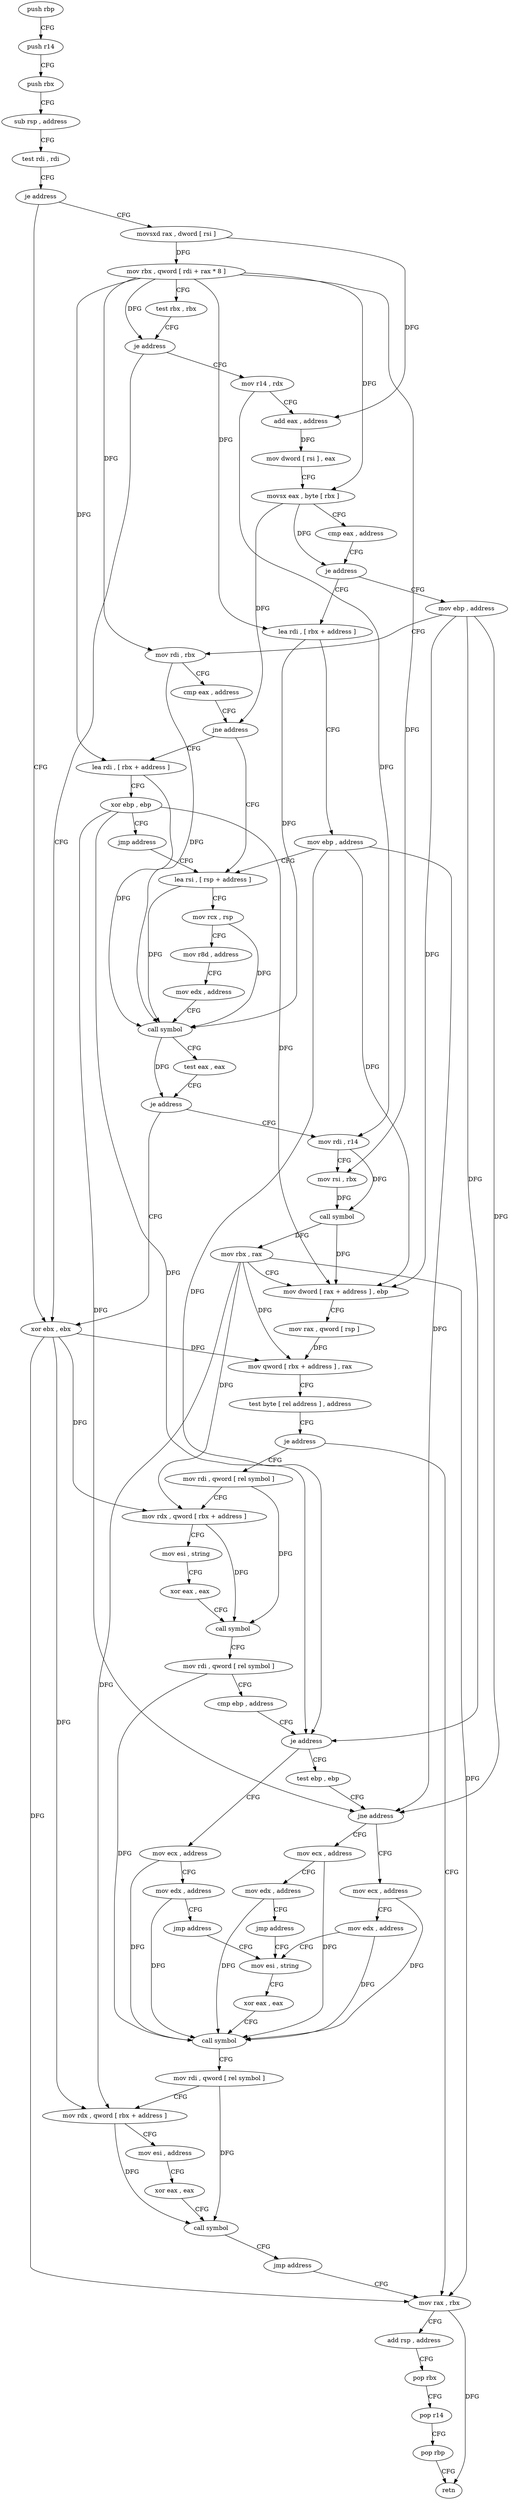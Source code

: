 digraph "func" {
"4252240" [label = "push rbp" ]
"4252241" [label = "push r14" ]
"4252243" [label = "push rbx" ]
"4252244" [label = "sub rsp , address" ]
"4252248" [label = "test rdi , rdi" ]
"4252251" [label = "je address" ]
"4252339" [label = "xor ebx , ebx" ]
"4252253" [label = "movsxd rax , dword [ rsi ]" ]
"4252341" [label = "mov rax , rbx" ]
"4252256" [label = "mov rbx , qword [ rdi + rax * 8 ]" ]
"4252260" [label = "test rbx , rbx" ]
"4252263" [label = "je address" ]
"4252265" [label = "mov r14 , rdx" ]
"4252268" [label = "add eax , address" ]
"4252271" [label = "mov dword [ rsi ] , eax" ]
"4252273" [label = "movsx eax , byte [ rbx ]" ]
"4252276" [label = "cmp eax , address" ]
"4252279" [label = "je address" ]
"4252302" [label = "lea rdi , [ rbx + address ]" ]
"4252281" [label = "mov ebp , address" ]
"4252306" [label = "mov ebp , address" ]
"4252311" [label = "lea rsi , [ rsp + address ]" ]
"4252286" [label = "mov rdi , rbx" ]
"4252289" [label = "cmp eax , address" ]
"4252292" [label = "jne address" ]
"4252294" [label = "lea rdi , [ rbx + address ]" ]
"4252353" [label = "mov rdi , r14" ]
"4252356" [label = "mov rsi , rbx" ]
"4252359" [label = "call symbol" ]
"4252364" [label = "mov rbx , rax" ]
"4252367" [label = "mov dword [ rax + address ] , ebp" ]
"4252370" [label = "mov rax , qword [ rsp ]" ]
"4252374" [label = "mov qword [ rbx + address ] , rax" ]
"4252378" [label = "test byte [ rel address ] , address" ]
"4252385" [label = "je address" ]
"4252387" [label = "mov rdi , qword [ rel symbol ]" ]
"4252316" [label = "mov rcx , rsp" ]
"4252319" [label = "mov r8d , address" ]
"4252325" [label = "mov edx , address" ]
"4252330" [label = "call symbol" ]
"4252335" [label = "test eax , eax" ]
"4252337" [label = "je address" ]
"4252298" [label = "xor ebp , ebp" ]
"4252300" [label = "jmp address" ]
"4252344" [label = "add rsp , address" ]
"4252348" [label = "pop rbx" ]
"4252349" [label = "pop r14" ]
"4252351" [label = "pop rbp" ]
"4252352" [label = "retn" ]
"4252394" [label = "mov rdx , qword [ rbx + address ]" ]
"4252398" [label = "mov esi , string" ]
"4252403" [label = "xor eax , eax" ]
"4252405" [label = "call symbol" ]
"4252410" [label = "mov rdi , qword [ rel symbol ]" ]
"4252417" [label = "cmp ebp , address" ]
"4252420" [label = "je address" ]
"4252438" [label = "mov ecx , address" ]
"4252422" [label = "test ebp , ebp" ]
"4252443" [label = "mov edx , address" ]
"4252448" [label = "jmp address" ]
"4252460" [label = "mov esi , string" ]
"4252424" [label = "jne address" ]
"4252450" [label = "mov ecx , address" ]
"4252426" [label = "mov ecx , address" ]
"4252465" [label = "xor eax , eax" ]
"4252467" [label = "call symbol" ]
"4252472" [label = "mov rdi , qword [ rel symbol ]" ]
"4252479" [label = "mov rdx , qword [ rbx + address ]" ]
"4252483" [label = "mov esi , address" ]
"4252488" [label = "xor eax , eax" ]
"4252490" [label = "call symbol" ]
"4252495" [label = "jmp address" ]
"4252455" [label = "mov edx , address" ]
"4252431" [label = "mov edx , address" ]
"4252436" [label = "jmp address" ]
"4252240" -> "4252241" [ label = "CFG" ]
"4252241" -> "4252243" [ label = "CFG" ]
"4252243" -> "4252244" [ label = "CFG" ]
"4252244" -> "4252248" [ label = "CFG" ]
"4252248" -> "4252251" [ label = "CFG" ]
"4252251" -> "4252339" [ label = "CFG" ]
"4252251" -> "4252253" [ label = "CFG" ]
"4252339" -> "4252341" [ label = "DFG" ]
"4252339" -> "4252374" [ label = "DFG" ]
"4252339" -> "4252394" [ label = "DFG" ]
"4252339" -> "4252479" [ label = "DFG" ]
"4252253" -> "4252256" [ label = "DFG" ]
"4252253" -> "4252268" [ label = "DFG" ]
"4252341" -> "4252344" [ label = "CFG" ]
"4252341" -> "4252352" [ label = "DFG" ]
"4252256" -> "4252260" [ label = "CFG" ]
"4252256" -> "4252263" [ label = "DFG" ]
"4252256" -> "4252273" [ label = "DFG" ]
"4252256" -> "4252302" [ label = "DFG" ]
"4252256" -> "4252286" [ label = "DFG" ]
"4252256" -> "4252294" [ label = "DFG" ]
"4252256" -> "4252356" [ label = "DFG" ]
"4252260" -> "4252263" [ label = "CFG" ]
"4252263" -> "4252339" [ label = "CFG" ]
"4252263" -> "4252265" [ label = "CFG" ]
"4252265" -> "4252268" [ label = "CFG" ]
"4252265" -> "4252353" [ label = "DFG" ]
"4252268" -> "4252271" [ label = "DFG" ]
"4252271" -> "4252273" [ label = "CFG" ]
"4252273" -> "4252276" [ label = "CFG" ]
"4252273" -> "4252279" [ label = "DFG" ]
"4252273" -> "4252292" [ label = "DFG" ]
"4252276" -> "4252279" [ label = "CFG" ]
"4252279" -> "4252302" [ label = "CFG" ]
"4252279" -> "4252281" [ label = "CFG" ]
"4252302" -> "4252306" [ label = "CFG" ]
"4252302" -> "4252330" [ label = "DFG" ]
"4252281" -> "4252286" [ label = "CFG" ]
"4252281" -> "4252367" [ label = "DFG" ]
"4252281" -> "4252420" [ label = "DFG" ]
"4252281" -> "4252424" [ label = "DFG" ]
"4252306" -> "4252311" [ label = "CFG" ]
"4252306" -> "4252367" [ label = "DFG" ]
"4252306" -> "4252420" [ label = "DFG" ]
"4252306" -> "4252424" [ label = "DFG" ]
"4252311" -> "4252316" [ label = "CFG" ]
"4252311" -> "4252330" [ label = "DFG" ]
"4252286" -> "4252289" [ label = "CFG" ]
"4252286" -> "4252330" [ label = "DFG" ]
"4252289" -> "4252292" [ label = "CFG" ]
"4252292" -> "4252311" [ label = "CFG" ]
"4252292" -> "4252294" [ label = "CFG" ]
"4252294" -> "4252298" [ label = "CFG" ]
"4252294" -> "4252330" [ label = "DFG" ]
"4252353" -> "4252356" [ label = "CFG" ]
"4252353" -> "4252359" [ label = "DFG" ]
"4252356" -> "4252359" [ label = "DFG" ]
"4252359" -> "4252364" [ label = "DFG" ]
"4252359" -> "4252367" [ label = "DFG" ]
"4252364" -> "4252367" [ label = "CFG" ]
"4252364" -> "4252341" [ label = "DFG" ]
"4252364" -> "4252374" [ label = "DFG" ]
"4252364" -> "4252394" [ label = "DFG" ]
"4252364" -> "4252479" [ label = "DFG" ]
"4252367" -> "4252370" [ label = "CFG" ]
"4252370" -> "4252374" [ label = "DFG" ]
"4252374" -> "4252378" [ label = "CFG" ]
"4252378" -> "4252385" [ label = "CFG" ]
"4252385" -> "4252341" [ label = "CFG" ]
"4252385" -> "4252387" [ label = "CFG" ]
"4252387" -> "4252394" [ label = "CFG" ]
"4252387" -> "4252405" [ label = "DFG" ]
"4252316" -> "4252319" [ label = "CFG" ]
"4252316" -> "4252330" [ label = "DFG" ]
"4252319" -> "4252325" [ label = "CFG" ]
"4252325" -> "4252330" [ label = "CFG" ]
"4252330" -> "4252335" [ label = "CFG" ]
"4252330" -> "4252337" [ label = "DFG" ]
"4252335" -> "4252337" [ label = "CFG" ]
"4252337" -> "4252353" [ label = "CFG" ]
"4252337" -> "4252339" [ label = "CFG" ]
"4252298" -> "4252300" [ label = "CFG" ]
"4252298" -> "4252367" [ label = "DFG" ]
"4252298" -> "4252420" [ label = "DFG" ]
"4252298" -> "4252424" [ label = "DFG" ]
"4252300" -> "4252311" [ label = "CFG" ]
"4252344" -> "4252348" [ label = "CFG" ]
"4252348" -> "4252349" [ label = "CFG" ]
"4252349" -> "4252351" [ label = "CFG" ]
"4252351" -> "4252352" [ label = "CFG" ]
"4252394" -> "4252398" [ label = "CFG" ]
"4252394" -> "4252405" [ label = "DFG" ]
"4252398" -> "4252403" [ label = "CFG" ]
"4252403" -> "4252405" [ label = "CFG" ]
"4252405" -> "4252410" [ label = "CFG" ]
"4252410" -> "4252417" [ label = "CFG" ]
"4252410" -> "4252467" [ label = "DFG" ]
"4252417" -> "4252420" [ label = "CFG" ]
"4252420" -> "4252438" [ label = "CFG" ]
"4252420" -> "4252422" [ label = "CFG" ]
"4252438" -> "4252443" [ label = "CFG" ]
"4252438" -> "4252467" [ label = "DFG" ]
"4252422" -> "4252424" [ label = "CFG" ]
"4252443" -> "4252448" [ label = "CFG" ]
"4252443" -> "4252467" [ label = "DFG" ]
"4252448" -> "4252460" [ label = "CFG" ]
"4252460" -> "4252465" [ label = "CFG" ]
"4252424" -> "4252450" [ label = "CFG" ]
"4252424" -> "4252426" [ label = "CFG" ]
"4252450" -> "4252455" [ label = "CFG" ]
"4252450" -> "4252467" [ label = "DFG" ]
"4252426" -> "4252431" [ label = "CFG" ]
"4252426" -> "4252467" [ label = "DFG" ]
"4252465" -> "4252467" [ label = "CFG" ]
"4252467" -> "4252472" [ label = "CFG" ]
"4252472" -> "4252479" [ label = "CFG" ]
"4252472" -> "4252490" [ label = "DFG" ]
"4252479" -> "4252483" [ label = "CFG" ]
"4252479" -> "4252490" [ label = "DFG" ]
"4252483" -> "4252488" [ label = "CFG" ]
"4252488" -> "4252490" [ label = "CFG" ]
"4252490" -> "4252495" [ label = "CFG" ]
"4252495" -> "4252341" [ label = "CFG" ]
"4252455" -> "4252460" [ label = "CFG" ]
"4252455" -> "4252467" [ label = "DFG" ]
"4252431" -> "4252436" [ label = "CFG" ]
"4252431" -> "4252467" [ label = "DFG" ]
"4252436" -> "4252460" [ label = "CFG" ]
}

